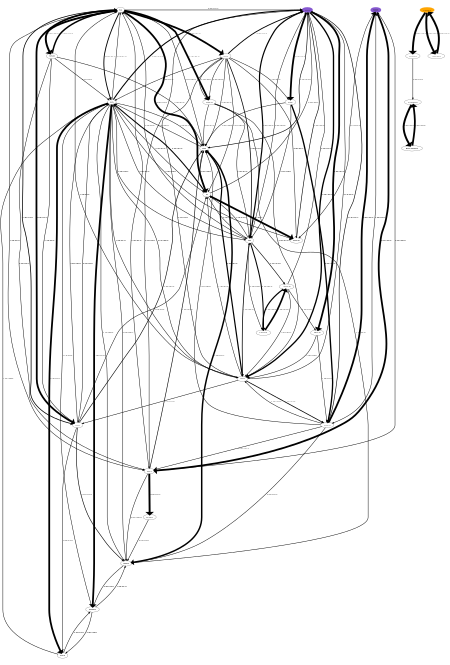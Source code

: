 digraph {
    graph [b="0,0,1558,558", rankdir=TB, center=true, splines=True, size="3,5!", dpi=400, ratio="fill"];
	NO -> N2 [label="1.9E-01%" fontcolor=black fontname=serif fontsize=16 penwidth=3]
	NO -> NH [label="5.2E-01%" fontcolor=black fontname=serif fontsize=16 penwidth=3]
	NO -> HNO [label="2.2E+00%" fontcolor=black fontname=serif fontsize=16 penwidth=3]
	NO -> HONO [label="1.0E+02%" fontcolor=black fontname=serif fontsize=16 penwidth=12]
	NO -> N [label="3.7E-01%" fontcolor=black fontname=serif fontsize=16 penwidth=3]
	NO -> N2O [label="3.3E-02%" fontcolor=black fontname=serif fontsize=16 penwidth=3]
	NO -> NO2 [label="9.8E+01%" fontcolor=black fontname=serif fontsize=16 penwidth=12]
	NO -> HCN [label="4.5E+01%" fontcolor=black fontname=serif fontsize=16 penwidth=7]
	NO -> CN [label="1.3E+00%" fontcolor=black fontname=serif fontsize=16 penwidth=3]
	NO -> NCO [label="4.8E+00%" fontcolor=black fontname=serif fontsize=16 penwidth=3]
	NO -> H2CN [label="2.9E+00%" fontcolor=black fontname=serif fontsize=16 penwidth=3]
	N -> NO [label="4.3E+01%" fontcolor=black fontname=serif fontsize=16 penwidth=7]
	N -> HCN [label="1.4E+00%" fontcolor=black fontname=serif fontsize=16 penwidth=3]
	N -> CN [label="3.8E-01%" fontcolor=black fontname=serif fontsize=16 penwidth=3]
	N -> H2CN [label="9.6E+01%" fontcolor=black fontname=serif fontsize=16 penwidth=12]
	N2O -> N2 [label="2.4E+01%" fontcolor=black fontname=serif fontsize=16 penwidth=5]
	N2O -> NH [label="1.0E+01%" fontcolor=black fontname=serif fontsize=16 penwidth=4]
	N2O -> HNO [label="1.3E+01%" fontcolor=black fontname=serif fontsize=16 penwidth=4]
	N2O -> N [label="1.0E-02%" fontcolor=black fontname=serif fontsize=16 penwidth=3]
	N2O -> NO [label="7.9E+00%" fontcolor=black fontname=serif fontsize=16 penwidth=3]
	N2O -> NO2 [label="1.9E-01%" fontcolor=black fontname=serif fontsize=16 penwidth=3]
	H2CN -> HCN [label="1.3E+01%" fontcolor=black fontname=serif fontsize=16 penwidth=4]
	C5H5N -> C5H4N [label="1.0E+02%" fontcolor=black fontname=serif fontsize=16 penwidth=13]
	C5H5N -> C5H5NO [label="1.0E+02%" fontcolor=black fontname=serif fontsize=16 penwidth=13]
	NH3 -> NH2 [label="9.8E+01%" fontcolor=black fontname=serif fontsize=16 penwidth=12]
	NH3 -> HNCO [label="1.6E-02%" fontcolor=black fontname=serif fontsize=16 penwidth=3]
	NH3 -> H2CN [label="6.7E-01%" fontcolor=black fontname=serif fontsize=16 penwidth=3]
	HONO -> HNO [label="5.9E-01%" fontcolor=black fontname=serif fontsize=16 penwidth=3]
	HONO -> NO [label="1.1E-02%" fontcolor=black fontname=serif fontsize=16 penwidth=3]
	HONO -> NO2 [label="2.3E+00%" fontcolor=black fontname=serif fontsize=16 penwidth=3]
	NH -> HNO [label="7.4E+01%" fontcolor=black fontname=serif fontsize=16 penwidth=10]
	NH -> N [label="4.7E+00%" fontcolor=black fontname=serif fontsize=16 penwidth=3]
	NH -> NO [label="1.8E+00%" fontcolor=black fontname=serif fontsize=16 penwidth=3]
	HCN -> NH2 [label="5.7E-02%" fontcolor=black fontname=serif fontsize=16 penwidth=3]
	HCN -> NH [label="1.2E+01%" fontcolor=black fontname=serif fontsize=16 penwidth=4]
	HCN -> HNC [label="9.9E+01%" fontcolor=black fontname=serif fontsize=16 penwidth=12]
	HCN -> CN [label="5.9E+01%" fontcolor=black fontname=serif fontsize=16 penwidth=8]
	HCN -> HNCO [label="1.1E+01%" fontcolor=black fontname=serif fontsize=16 penwidth=4]
	HCN -> NCO [label="6.3E+01%" fontcolor=black fontname=serif fontsize=16 penwidth=9]
	HCN -> HOCN [label="9.9E+01%" fontcolor=black fontname=serif fontsize=16 penwidth=12]
	NCO -> N2 [label="7.4E-02%" fontcolor=black fontname=serif fontsize=16 penwidth=3]
	NCO -> NH [label="5.0E+01%" fontcolor=black fontname=serif fontsize=16 penwidth=8]
	NCO -> N [label="1.3E-01%" fontcolor=black fontname=serif fontsize=16 penwidth=3]
	NCO -> N2O [label="3.3E-02%" fontcolor=black fontname=serif fontsize=16 penwidth=3]
	NCO -> NO [label="7.9E-01%" fontcolor=black fontname=serif fontsize=16 penwidth=3]
	NCO -> HCN [label="2.1E-01%" fontcolor=black fontname=serif fontsize=16 penwidth=3]
	NCO -> HNCO [label="2.5E+01%" fontcolor=black fontname=serif fontsize=16 penwidth=5]
	HNO -> HONO [label="5.0E-02%" fontcolor=black fontname=serif fontsize=16 penwidth=3]
	HNO -> NO [label="3.0E+00%" fontcolor=black fontname=serif fontsize=16 penwidth=3]
	N2 -> NNH [label="1.0E+02%" fontcolor=black fontname=serif fontsize=16 penwidth=13]
	N2 -> NH2 [label="5.3E-02%" fontcolor=black fontname=serif fontsize=16 penwidth=3]
	N2 -> NH [label="2.2E+00%" fontcolor=black fontname=serif fontsize=16 penwidth=3]
	N2 -> N [label="9.2E+01%" fontcolor=black fontname=serif fontsize=16 penwidth=12]
	N2 -> N2O [label="9.9E+01%" fontcolor=black fontname=serif fontsize=16 penwidth=12]
	N2 -> NO [label="4.0E+01%" fontcolor=black fontname=serif fontsize=16 penwidth=6]
	N2 -> HCN [label="6.6E-02%" fontcolor=black fontname=serif fontsize=16 penwidth=3]
	N2 -> NCN [label="9.5E+01%" fontcolor=black fontname=serif fontsize=16 penwidth=12]
	N2 -> HNCN [label="9.7E+01%" fontcolor=black fontname=serif fontsize=16 penwidth=12]
	NO2 -> HONO [label="1.3E-01%" fontcolor=black fontname=serif fontsize=16 penwidth=3]
	NO2 -> NO [label="2.5E+00%" fontcolor=black fontname=serif fontsize=16 penwidth=3]
	CN -> N2 [label="1.3E-02%" fontcolor=black fontname=serif fontsize=16 penwidth=3]
	CN -> N [label="7.7E-01%" fontcolor=black fontname=serif fontsize=16 penwidth=3]
	CN -> NO [label="9.5E-02%" fontcolor=black fontname=serif fontsize=16 penwidth=3]
	CN -> HCN [label="5.0E+00%" fontcolor=black fontname=serif fontsize=16 penwidth=3]
	CN -> NCO [label="2.1E+01%" fontcolor=black fontname=serif fontsize=16 penwidth=5]
	CN -> CH3CN [label="1.1E+01%" fontcolor=black fontname=serif fontsize=16 penwidth=4]
	CN -> CH2CN [label="4.5E+01%" fontcolor=black fontname=serif fontsize=16 penwidth=7]
	C5H4N -> C5H4NO [label="3.0E-01%" fontcolor=black fontname=serif fontsize=16 penwidth=3]
	C5H5NO -> C5H5N [label="1.0E+02%" fontcolor=black fontname=serif fontsize=16 penwidth=13]
	NH2 -> N2 [label="1.2E-01%" fontcolor=black fontname=serif fontsize=16 penwidth=3]
	NH2 -> NH [label="1.4E+01%" fontcolor=black fontname=serif fontsize=16 penwidth=4]
	NH2 -> HNO [label="9.5E+00%" fontcolor=black fontname=serif fontsize=16 penwidth=3]
	NH2 -> H2NO [label="1.0E+02%" fontcolor=black fontname=serif fontsize=16 penwidth=13]
	NH2 -> NH3 [label="3.5E+00%" fontcolor=black fontname=serif fontsize=16 penwidth=3]
	HNCO -> NH2 [label="2.0E+00%" fontcolor=black fontname=serif fontsize=16 penwidth=3]
	HNCO -> NH [label="7.3E+00%" fontcolor=black fontname=serif fontsize=16 penwidth=3]
	HNCO -> HNO [label="9.5E-02%" fontcolor=black fontname=serif fontsize=16 penwidth=3]
	HNCO -> NH3 [label="9.6E+01%" fontcolor=black fontname=serif fontsize=16 penwidth=12]
	HNCO -> NCO [label="6.0E+00%" fontcolor=black fontname=serif fontsize=16 penwidth=3]
	HNC -> NH [label="2.4E+00%" fontcolor=black fontname=serif fontsize=16 penwidth=3]
	HNC -> CN [label="3.1E+00%" fontcolor=black fontname=serif fontsize=16 penwidth=3]
	HNC -> HNCO [label="6.4E+01%" fontcolor=black fontname=serif fontsize=16 penwidth=9]
	HOCN -> HNCO [label="1.0E-01%" fontcolor=black fontname=serif fontsize=16 penwidth=3]
	HOCN -> NCO [label="5.0E+00%" fontcolor=black fontname=serif fontsize=16 penwidth=3]
	NNH -> N2 [label="7.5E+01%" fontcolor=black fontname=serif fontsize=16 penwidth=10]
	NNH -> NH2 [label="4.5E-02%" fontcolor=black fontname=serif fontsize=16 penwidth=3]
	NNH -> NH [label="8.2E-01%" fontcolor=black fontname=serif fontsize=16 penwidth=3]
	NNH -> N2O [label="8.2E-01%" fontcolor=black fontname=serif fontsize=16 penwidth=3]
	NNH -> NO [label="6.5E-02%" fontcolor=black fontname=serif fontsize=16 penwidth=3]
	NCN -> NH [label="9.3E-02%" fontcolor=black fontname=serif fontsize=16 penwidth=3]
	NCN -> N [label="1.5E+00%" fontcolor=black fontname=serif fontsize=16 penwidth=3]
	NCN -> NO [label="5.6E-01%" fontcolor=black fontname=serif fontsize=16 penwidth=3]
	NCN -> HCN [label="3.5E+01%" fontcolor=black fontname=serif fontsize=16 penwidth=6]
	NCN -> HNC [label="7.2E-01%" fontcolor=black fontname=serif fontsize=16 penwidth=3]
	NCN -> CN [label="2.9E+01%" fontcolor=black fontname=serif fontsize=16 penwidth=5]
	NCN -> NCO [label="1.7E-01%" fontcolor=black fontname=serif fontsize=16 penwidth=3]
	NCN -> H2CN [label="4.9E-01%" fontcolor=black fontname=serif fontsize=16 penwidth=3]
	NCN -> HNCN [label="2.9E+00%" fontcolor=black fontname=serif fontsize=16 penwidth=3]
	HNCN -> NH [label="3.5E-01%" fontcolor=black fontname=serif fontsize=16 penwidth=3]
	HNCN -> HNO [label="1.1E-01%" fontcolor=black fontname=serif fontsize=16 penwidth=3]
	HNCN -> CN [label="1.8E-01%" fontcolor=black fontname=serif fontsize=16 penwidth=3]
	HNCN -> NCO [label="4.7E-01%" fontcolor=black fontname=serif fontsize=16 penwidth=3]
	HNCN -> NCN [label="5.1E+00%" fontcolor=black fontname=serif fontsize=16 penwidth=3]
	CH3CN -> HCN [label="2.3E-01%" fontcolor=black fontname=serif fontsize=16 penwidth=3]
	CH3CN -> NCO [label="5.4E-02%" fontcolor=black fontname=serif fontsize=16 penwidth=3]
	CH3CN -> HOCN [label="6.3E-01%" fontcolor=black fontname=serif fontsize=16 penwidth=3]
	CH3CN -> CH2CN [label="5.5E+01%" fontcolor=black fontname=serif fontsize=16 penwidth=8]
	CH2CN -> CN [label="7.3E+00%" fontcolor=black fontname=serif fontsize=16 penwidth=3]
	CH2CN -> CH3CN [label="8.9E+01%" fontcolor=black fontname=serif fontsize=16 penwidth=11]
	C5H4NO -> BNC4H4CO [label="1.0E+02%" fontcolor=black fontname=serif fontsize=16 penwidth=13]
	H2NO -> HNO [label="4.5E-01%" fontcolor=black fontname=serif fontsize=16 penwidth=3]
	BNC4H4CO -> C5H4NO [label="1.0E+02%" fontcolor=black fontname=serif fontsize=16 penwidth=12]
	NO [fontname=serif fontsize=16]
	N [fontname=serif fontsize=16]
	N2O [fontname=serif fontsize=16]
	H2CN [fontname=serif fontsize=16]
	C5H5N [fontname=serif fontsize=16]
	NH3 [fontname=serif fontsize=16]
	HONO [fontname=serif fontsize=16]
	NH [fontname=serif fontsize=16]
	HCN [fontname=serif fontsize=16]
	NCO [fontname=serif fontsize=16]
	HNO [fontname=serif fontsize=16]
	N2 [fontname=serif fontsize=16]
	NO2 [fontname=serif fontsize=16]
	CN [fontname=serif fontsize=16]
	C5H4N [fontname=serif fontsize=16]
	C5H5NO [fontname=serif fontsize=16]
	NH2 [fontname=serif fontsize=16]
	HNCO [fontname=serif fontsize=16]
	HNC [fontname=serif fontsize=16]
	HOCN [fontname=serif fontsize=16]
	NNH [fontname=serif fontsize=16]
	NCN [fontname=serif fontsize=16]
	HNCN [fontname=serif fontsize=16]
	CH3CN [fontname=serif fontsize=16]
	CH2CN [fontname=serif fontsize=16]
	C5H4NO [fontname=serif fontsize=16]
	H2NO [fontname=serif fontsize=16]
	BNC4H4CO [fontname=serif fontsize=16]
	HCN [color="#500dbab1" fillcolor="#500dbab1" style=filled]
	NH3 [color="#500dbab1" fillcolor="#500dbab1" style=filled]
	C5H5N [color=orange fillcolor=orange style=filled]

    {rank="source"; C5H5N,NH3,HCN,N2}
}